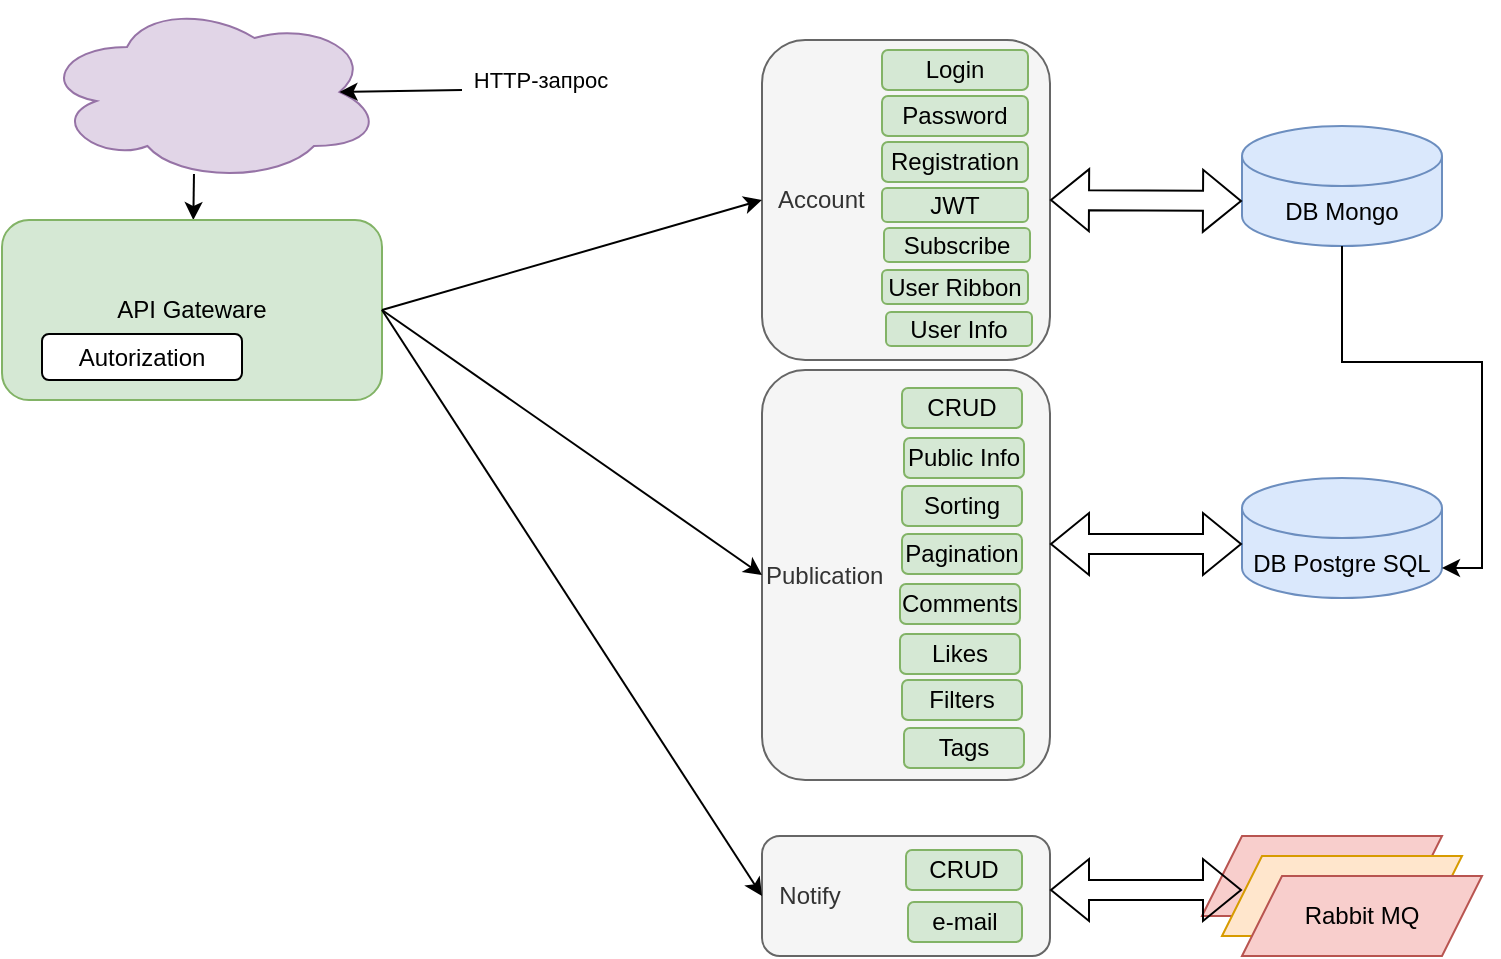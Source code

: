 <mxfile version="22.1.5" type="github">
  <diagram name="Страница — 1" id="DhTqjkecS1U5kovGu_CZ">
    <mxGraphModel dx="794" dy="477" grid="1" gridSize="10" guides="1" tooltips="1" connect="1" arrows="1" fold="1" page="1" pageScale="1" pageWidth="827" pageHeight="1169" math="0" shadow="0">
      <root>
        <mxCell id="0" />
        <mxCell id="1" parent="0" />
        <mxCell id="Vj0jSJ8QB2PO6li8JB-v-1" value="" style="ellipse;shape=cloud;whiteSpace=wrap;html=1;fillColor=#e1d5e7;strokeColor=#9673a6;" parent="1" vertex="1">
          <mxGeometry x="30" y="21" width="170" height="90" as="geometry" />
        </mxCell>
        <mxCell id="Vj0jSJ8QB2PO6li8JB-v-2" value="" style="endArrow=classic;html=1;rounded=0;exitX=0.447;exitY=0.956;exitDx=0;exitDy=0;exitPerimeter=0;" parent="1" source="Vj0jSJ8QB2PO6li8JB-v-1" target="Vj0jSJ8QB2PO6li8JB-v-3" edge="1">
          <mxGeometry width="50" height="50" relative="1" as="geometry">
            <mxPoint x="380" y="280" as="sourcePoint" />
            <mxPoint x="116" y="150" as="targetPoint" />
          </mxGeometry>
        </mxCell>
        <mxCell id="Vj0jSJ8QB2PO6li8JB-v-3" value="API Gateware" style="rounded=1;whiteSpace=wrap;html=1;fillColor=#d5e8d4;strokeColor=#82b366;" parent="1" vertex="1">
          <mxGeometry x="10" y="130" width="190" height="90" as="geometry" />
        </mxCell>
        <mxCell id="Vj0jSJ8QB2PO6li8JB-v-4" value="&amp;nbsp; Account" style="rounded=1;whiteSpace=wrap;html=1;fillColor=#f5f5f5;fontColor=#333333;strokeColor=#666666;align=left;" parent="1" vertex="1">
          <mxGeometry x="390" y="40" width="144" height="160" as="geometry" />
        </mxCell>
        <mxCell id="Vj0jSJ8QB2PO6li8JB-v-5" value="Publication" style="rounded=1;whiteSpace=wrap;html=1;fillColor=#f5f5f5;fontColor=#333333;strokeColor=#666666;align=left;" parent="1" vertex="1">
          <mxGeometry x="390" y="205" width="144" height="205" as="geometry" />
        </mxCell>
        <mxCell id="Vj0jSJ8QB2PO6li8JB-v-6" value="&lt;div style=&quot;&quot;&gt;&lt;div style=&quot;&quot;&gt;&amp;nbsp; Notify&lt;/div&gt;&lt;/div&gt;" style="rounded=1;whiteSpace=wrap;html=1;fillColor=#f5f5f5;fontColor=#333333;strokeColor=#666666;align=left;" parent="1" vertex="1">
          <mxGeometry x="390" y="438" width="144" height="60" as="geometry" />
        </mxCell>
        <mxCell id="Vj0jSJ8QB2PO6li8JB-v-8" value="DB Mongo" style="shape=cylinder3;whiteSpace=wrap;html=1;boundedLbl=1;backgroundOutline=1;size=15;fillColor=#dae8fc;strokeColor=#6c8ebf;" parent="1" vertex="1">
          <mxGeometry x="630" y="83" width="100" height="60" as="geometry" />
        </mxCell>
        <mxCell id="Vj0jSJ8QB2PO6li8JB-v-9" value="" style="shape=flexArrow;endArrow=classic;startArrow=classic;html=1;rounded=0;exitX=1;exitY=0.5;exitDx=0;exitDy=0;entryX=0;entryY=0;entryDx=0;entryDy=37.5;entryPerimeter=0;" parent="1" source="Vj0jSJ8QB2PO6li8JB-v-4" target="Vj0jSJ8QB2PO6li8JB-v-8" edge="1">
          <mxGeometry width="100" height="100" relative="1" as="geometry">
            <mxPoint x="530" y="200" as="sourcePoint" />
            <mxPoint x="630" y="100" as="targetPoint" />
          </mxGeometry>
        </mxCell>
        <mxCell id="Vj0jSJ8QB2PO6li8JB-v-10" value="DB Postgre SQL" style="shape=cylinder3;whiteSpace=wrap;html=1;boundedLbl=1;backgroundOutline=1;size=15;fillColor=#dae8fc;strokeColor=#6c8ebf;" parent="1" vertex="1">
          <mxGeometry x="630" y="259" width="100" height="60" as="geometry" />
        </mxCell>
        <mxCell id="Vj0jSJ8QB2PO6li8JB-v-11" value="" style="shape=flexArrow;endArrow=classic;startArrow=classic;html=1;rounded=0;exitX=1;exitY=0.5;exitDx=0;exitDy=0;" parent="1" edge="1">
          <mxGeometry width="100" height="100" relative="1" as="geometry">
            <mxPoint x="534" y="292" as="sourcePoint" />
            <mxPoint x="630" y="292" as="targetPoint" />
          </mxGeometry>
        </mxCell>
        <mxCell id="Vj0jSJ8QB2PO6li8JB-v-12" value="" style="shape=parallelogram;perimeter=parallelogramPerimeter;whiteSpace=wrap;html=1;fixedSize=1;fillColor=#f8cecc;strokeColor=#b85450;" parent="1" vertex="1">
          <mxGeometry x="610" y="438" width="120" height="40" as="geometry" />
        </mxCell>
        <mxCell id="Vj0jSJ8QB2PO6li8JB-v-13" value="" style="shape=parallelogram;perimeter=parallelogramPerimeter;whiteSpace=wrap;html=1;fixedSize=1;fillColor=#ffe6cc;strokeColor=#d79b00;" parent="1" vertex="1">
          <mxGeometry x="620" y="448" width="120" height="40" as="geometry" />
        </mxCell>
        <mxCell id="Vj0jSJ8QB2PO6li8JB-v-14" value="Rabbit MQ" style="shape=parallelogram;perimeter=parallelogramPerimeter;whiteSpace=wrap;html=1;fixedSize=1;fillColor=#f8cecc;strokeColor=#b85450;" parent="1" vertex="1">
          <mxGeometry x="630" y="458" width="120" height="40" as="geometry" />
        </mxCell>
        <mxCell id="E6p5JfcPMgcYve_fgYgA-1" value="HTTP-запрос" style="endArrow=classic;html=1;rounded=0;entryX=0.875;entryY=0.5;entryDx=0;entryDy=0;entryPerimeter=0;" parent="1" target="Vj0jSJ8QB2PO6li8JB-v-1" edge="1">
          <mxGeometry x="-1" y="-40" width="50" height="50" relative="1" as="geometry">
            <mxPoint x="240" y="65" as="sourcePoint" />
            <mxPoint x="430" y="230" as="targetPoint" />
            <mxPoint x="40" y="35" as="offset" />
          </mxGeometry>
        </mxCell>
        <mxCell id="E6p5JfcPMgcYve_fgYgA-6" value="" style="endArrow=classic;html=1;rounded=0;exitX=1;exitY=0.5;exitDx=0;exitDy=0;entryX=0;entryY=0.5;entryDx=0;entryDy=0;" parent="1" source="Vj0jSJ8QB2PO6li8JB-v-3" target="Vj0jSJ8QB2PO6li8JB-v-4" edge="1">
          <mxGeometry width="50" height="50" relative="1" as="geometry">
            <mxPoint x="380" y="280" as="sourcePoint" />
            <mxPoint x="430" y="230" as="targetPoint" />
          </mxGeometry>
        </mxCell>
        <mxCell id="E6p5JfcPMgcYve_fgYgA-7" value="" style="endArrow=classic;html=1;rounded=0;exitX=1;exitY=0.5;exitDx=0;exitDy=0;entryX=0;entryY=0.5;entryDx=0;entryDy=0;" parent="1" source="Vj0jSJ8QB2PO6li8JB-v-3" target="Vj0jSJ8QB2PO6li8JB-v-5" edge="1">
          <mxGeometry width="50" height="50" relative="1" as="geometry">
            <mxPoint x="210" y="170" as="sourcePoint" />
            <mxPoint x="390" y="190" as="targetPoint" />
          </mxGeometry>
        </mxCell>
        <mxCell id="E6p5JfcPMgcYve_fgYgA-8" value="" style="endArrow=classic;html=1;rounded=0;exitX=1;exitY=0.5;exitDx=0;exitDy=0;entryX=0;entryY=0.5;entryDx=0;entryDy=0;" parent="1" source="Vj0jSJ8QB2PO6li8JB-v-3" target="Vj0jSJ8QB2PO6li8JB-v-6" edge="1">
          <mxGeometry width="50" height="50" relative="1" as="geometry">
            <mxPoint x="210" y="170" as="sourcePoint" />
            <mxPoint x="420" y="200" as="targetPoint" />
          </mxGeometry>
        </mxCell>
        <mxCell id="E6p5JfcPMgcYve_fgYgA-10" value="e-mail" style="rounded=1;whiteSpace=wrap;html=1;fillColor=#d5e8d4;strokeColor=#82b366;" parent="1" vertex="1">
          <mxGeometry x="463" y="471" width="57" height="20" as="geometry" />
        </mxCell>
        <mxCell id="E6p5JfcPMgcYve_fgYgA-13" value="Login" style="rounded=1;whiteSpace=wrap;html=1;fillColor=#d5e8d4;strokeColor=#82b366;" parent="1" vertex="1">
          <mxGeometry x="450" y="45" width="73" height="20" as="geometry" />
        </mxCell>
        <mxCell id="E6p5JfcPMgcYve_fgYgA-14" value="JWT" style="rounded=1;whiteSpace=wrap;html=1;fillColor=#d5e8d4;strokeColor=#82b366;" parent="1" vertex="1">
          <mxGeometry x="450" y="114" width="73" height="17" as="geometry" />
        </mxCell>
        <mxCell id="E6p5JfcPMgcYve_fgYgA-15" value="Registration" style="rounded=1;whiteSpace=wrap;html=1;fillColor=#d5e8d4;strokeColor=#82b366;" parent="1" vertex="1">
          <mxGeometry x="450" y="91" width="73" height="20" as="geometry" />
        </mxCell>
        <mxCell id="E6p5JfcPMgcYve_fgYgA-17" style="edgeStyle=orthogonalEdgeStyle;rounded=0;orthogonalLoop=1;jettySize=auto;html=1;entryX=1;entryY=1;entryDx=0;entryDy=-15;entryPerimeter=0;" parent="1" source="Vj0jSJ8QB2PO6li8JB-v-8" target="Vj0jSJ8QB2PO6li8JB-v-10" edge="1">
          <mxGeometry relative="1" as="geometry" />
        </mxCell>
        <mxCell id="E6p5JfcPMgcYve_fgYgA-18" value="Sorting" style="rounded=1;whiteSpace=wrap;html=1;fillColor=#d5e8d4;strokeColor=#82b366;" parent="1" vertex="1">
          <mxGeometry x="460" y="263" width="60" height="20" as="geometry" />
        </mxCell>
        <mxCell id="E6p5JfcPMgcYve_fgYgA-19" value="CRUD" style="rounded=1;whiteSpace=wrap;html=1;fillColor=#d5e8d4;strokeColor=#82b366;" parent="1" vertex="1">
          <mxGeometry x="460" y="214" width="60" height="20" as="geometry" />
        </mxCell>
        <mxCell id="E6p5JfcPMgcYve_fgYgA-20" value="Autorization" style="rounded=1;whiteSpace=wrap;html=1;" parent="1" vertex="1">
          <mxGeometry x="30" y="187" width="100" height="23" as="geometry" />
        </mxCell>
        <mxCell id="E6p5JfcPMgcYve_fgYgA-21" value="Pagination" style="rounded=1;whiteSpace=wrap;html=1;fillColor=#d5e8d4;strokeColor=#82b366;" parent="1" vertex="1">
          <mxGeometry x="460" y="287" width="60" height="20" as="geometry" />
        </mxCell>
        <mxCell id="E6p5JfcPMgcYve_fgYgA-22" value="Comments" style="rounded=1;whiteSpace=wrap;html=1;fillColor=#d5e8d4;strokeColor=#82b366;" parent="1" vertex="1">
          <mxGeometry x="459" y="312" width="60" height="20" as="geometry" />
        </mxCell>
        <mxCell id="E6p5JfcPMgcYve_fgYgA-23" value="Likes" style="rounded=1;whiteSpace=wrap;html=1;fillColor=#d5e8d4;strokeColor=#82b366;" parent="1" vertex="1">
          <mxGeometry x="459" y="337" width="60" height="20" as="geometry" />
        </mxCell>
        <mxCell id="E6p5JfcPMgcYve_fgYgA-24" value="Public Info" style="rounded=1;whiteSpace=wrap;html=1;fillColor=#d5e8d4;strokeColor=#82b366;" parent="1" vertex="1">
          <mxGeometry x="461" y="239" width="60" height="20" as="geometry" />
        </mxCell>
        <mxCell id="E6p5JfcPMgcYve_fgYgA-25" value="Password" style="rounded=1;whiteSpace=wrap;html=1;fillColor=#d5e8d4;strokeColor=#82b366;" parent="1" vertex="1">
          <mxGeometry x="450" y="68" width="73" height="20" as="geometry" />
        </mxCell>
        <mxCell id="1SYx6RNztKX1Lw-2Ym32-1" value="Subscribe" style="rounded=1;whiteSpace=wrap;html=1;fillColor=#d5e8d4;strokeColor=#82b366;" vertex="1" parent="1">
          <mxGeometry x="451" y="134" width="73" height="17" as="geometry" />
        </mxCell>
        <mxCell id="1SYx6RNztKX1Lw-2Ym32-2" value="User Ribbon" style="rounded=1;whiteSpace=wrap;html=1;fillColor=#d5e8d4;strokeColor=#82b366;" vertex="1" parent="1">
          <mxGeometry x="450" y="155" width="73" height="17" as="geometry" />
        </mxCell>
        <mxCell id="1SYx6RNztKX1Lw-2Ym32-3" value="Filters" style="rounded=1;whiteSpace=wrap;html=1;fillColor=#d5e8d4;strokeColor=#82b366;" vertex="1" parent="1">
          <mxGeometry x="460" y="360" width="60" height="20" as="geometry" />
        </mxCell>
        <mxCell id="1SYx6RNztKX1Lw-2Ym32-4" value="User Info" style="rounded=1;whiteSpace=wrap;html=1;fillColor=#d5e8d4;strokeColor=#82b366;" vertex="1" parent="1">
          <mxGeometry x="452" y="176" width="73" height="17" as="geometry" />
        </mxCell>
        <mxCell id="1SYx6RNztKX1Lw-2Ym32-5" value="Tags" style="rounded=1;whiteSpace=wrap;html=1;fillColor=#d5e8d4;strokeColor=#82b366;" vertex="1" parent="1">
          <mxGeometry x="461" y="384" width="60" height="20" as="geometry" />
        </mxCell>
        <mxCell id="1SYx6RNztKX1Lw-2Ym32-6" value="CRUD" style="rounded=1;whiteSpace=wrap;html=1;fillColor=#d5e8d4;strokeColor=#82b366;" vertex="1" parent="1">
          <mxGeometry x="462" y="445" width="58" height="20" as="geometry" />
        </mxCell>
        <mxCell id="1SYx6RNztKX1Lw-2Ym32-7" value="" style="shape=flexArrow;endArrow=classic;startArrow=classic;html=1;rounded=0;exitX=1;exitY=0.5;exitDx=0;exitDy=0;" edge="1" parent="1">
          <mxGeometry width="100" height="100" relative="1" as="geometry">
            <mxPoint x="534" y="465" as="sourcePoint" />
            <mxPoint x="630" y="465" as="targetPoint" />
          </mxGeometry>
        </mxCell>
      </root>
    </mxGraphModel>
  </diagram>
</mxfile>
